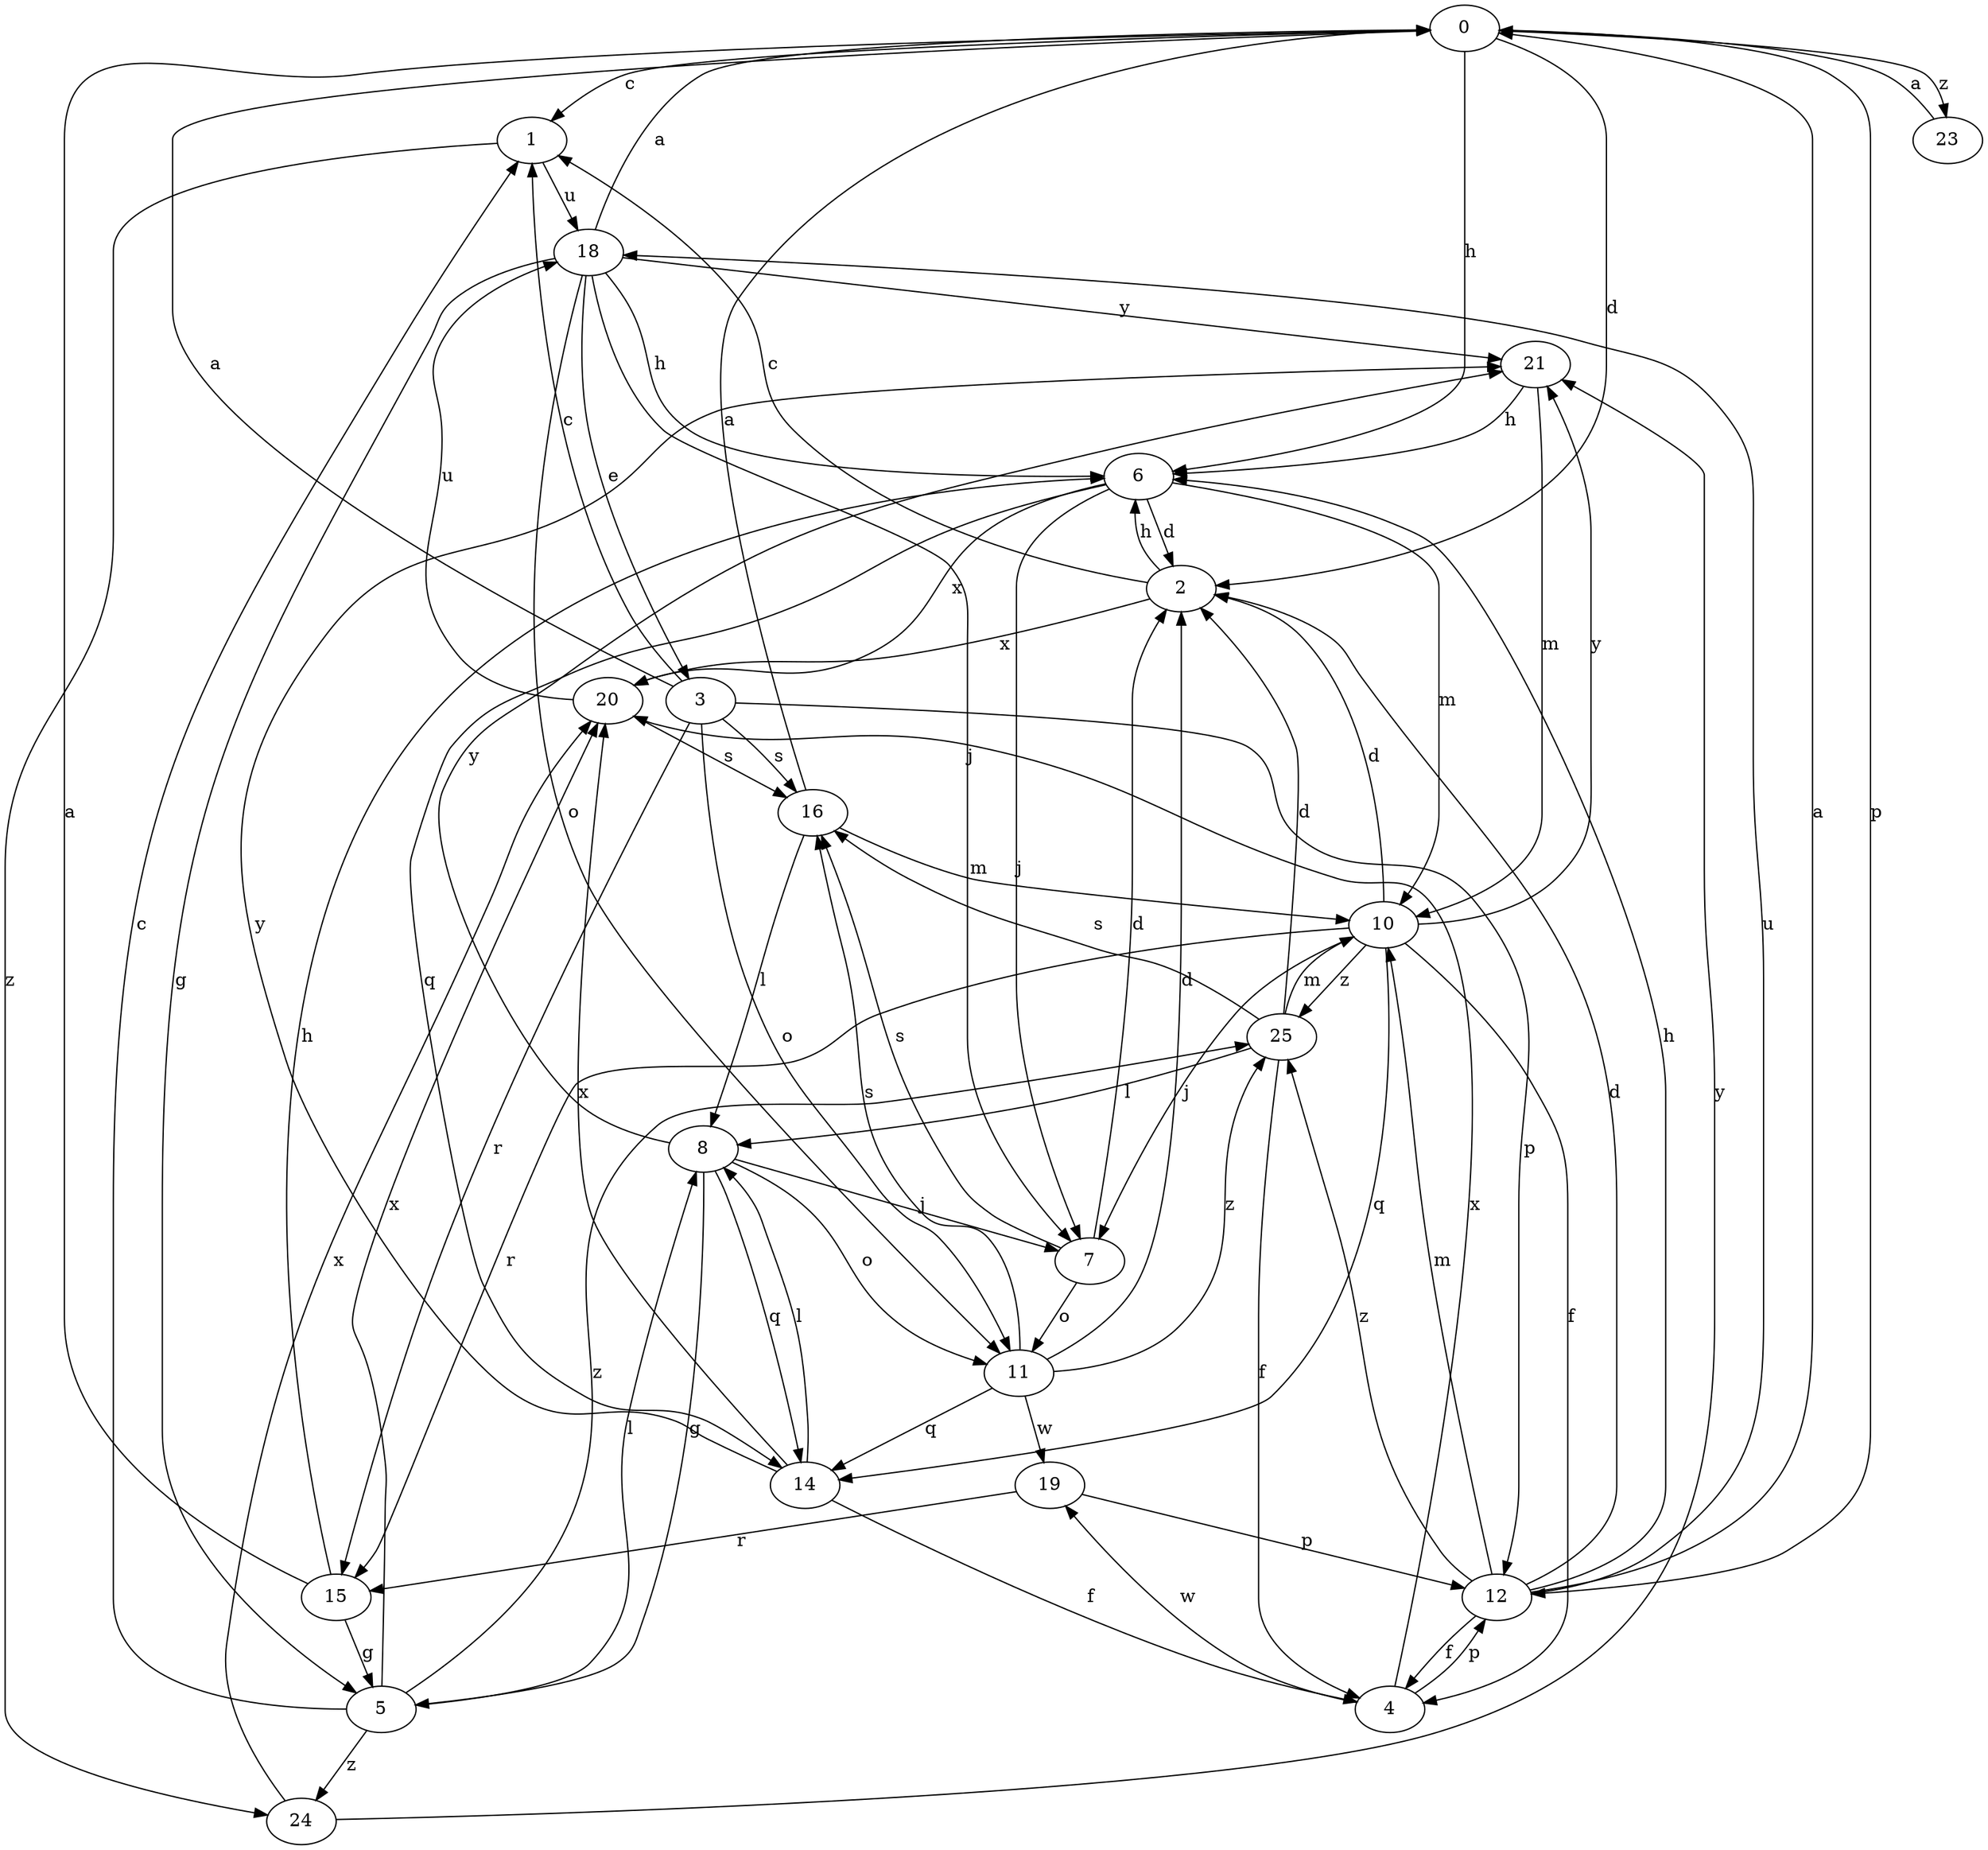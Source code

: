 strict digraph  {
0;
1;
2;
3;
4;
5;
6;
7;
8;
10;
11;
12;
14;
15;
16;
18;
19;
20;
21;
23;
24;
25;
0 -> 1  [label=c];
0 -> 2  [label=d];
0 -> 6  [label=h];
0 -> 12  [label=p];
0 -> 23  [label=z];
1 -> 18  [label=u];
1 -> 24  [label=z];
2 -> 1  [label=c];
2 -> 6  [label=h];
2 -> 20  [label=x];
3 -> 0  [label=a];
3 -> 1  [label=c];
3 -> 11  [label=o];
3 -> 12  [label=p];
3 -> 15  [label=r];
3 -> 16  [label=s];
4 -> 12  [label=p];
4 -> 19  [label=w];
4 -> 20  [label=x];
5 -> 1  [label=c];
5 -> 8  [label=l];
5 -> 20  [label=x];
5 -> 24  [label=z];
5 -> 25  [label=z];
6 -> 2  [label=d];
6 -> 7  [label=j];
6 -> 10  [label=m];
6 -> 14  [label=q];
6 -> 20  [label=x];
7 -> 2  [label=d];
7 -> 11  [label=o];
7 -> 16  [label=s];
8 -> 5  [label=g];
8 -> 7  [label=j];
8 -> 11  [label=o];
8 -> 14  [label=q];
8 -> 21  [label=y];
10 -> 2  [label=d];
10 -> 4  [label=f];
10 -> 7  [label=j];
10 -> 14  [label=q];
10 -> 15  [label=r];
10 -> 21  [label=y];
10 -> 25  [label=z];
11 -> 2  [label=d];
11 -> 14  [label=q];
11 -> 16  [label=s];
11 -> 19  [label=w];
11 -> 25  [label=z];
12 -> 0  [label=a];
12 -> 2  [label=d];
12 -> 4  [label=f];
12 -> 6  [label=h];
12 -> 10  [label=m];
12 -> 18  [label=u];
12 -> 25  [label=z];
14 -> 4  [label=f];
14 -> 8  [label=l];
14 -> 20  [label=x];
14 -> 21  [label=y];
15 -> 0  [label=a];
15 -> 5  [label=g];
15 -> 6  [label=h];
16 -> 0  [label=a];
16 -> 8  [label=l];
16 -> 10  [label=m];
18 -> 0  [label=a];
18 -> 3  [label=e];
18 -> 5  [label=g];
18 -> 6  [label=h];
18 -> 7  [label=j];
18 -> 11  [label=o];
18 -> 21  [label=y];
19 -> 12  [label=p];
19 -> 15  [label=r];
20 -> 16  [label=s];
20 -> 18  [label=u];
21 -> 6  [label=h];
21 -> 10  [label=m];
23 -> 0  [label=a];
24 -> 20  [label=x];
24 -> 21  [label=y];
25 -> 2  [label=d];
25 -> 4  [label=f];
25 -> 8  [label=l];
25 -> 10  [label=m];
25 -> 16  [label=s];
}
